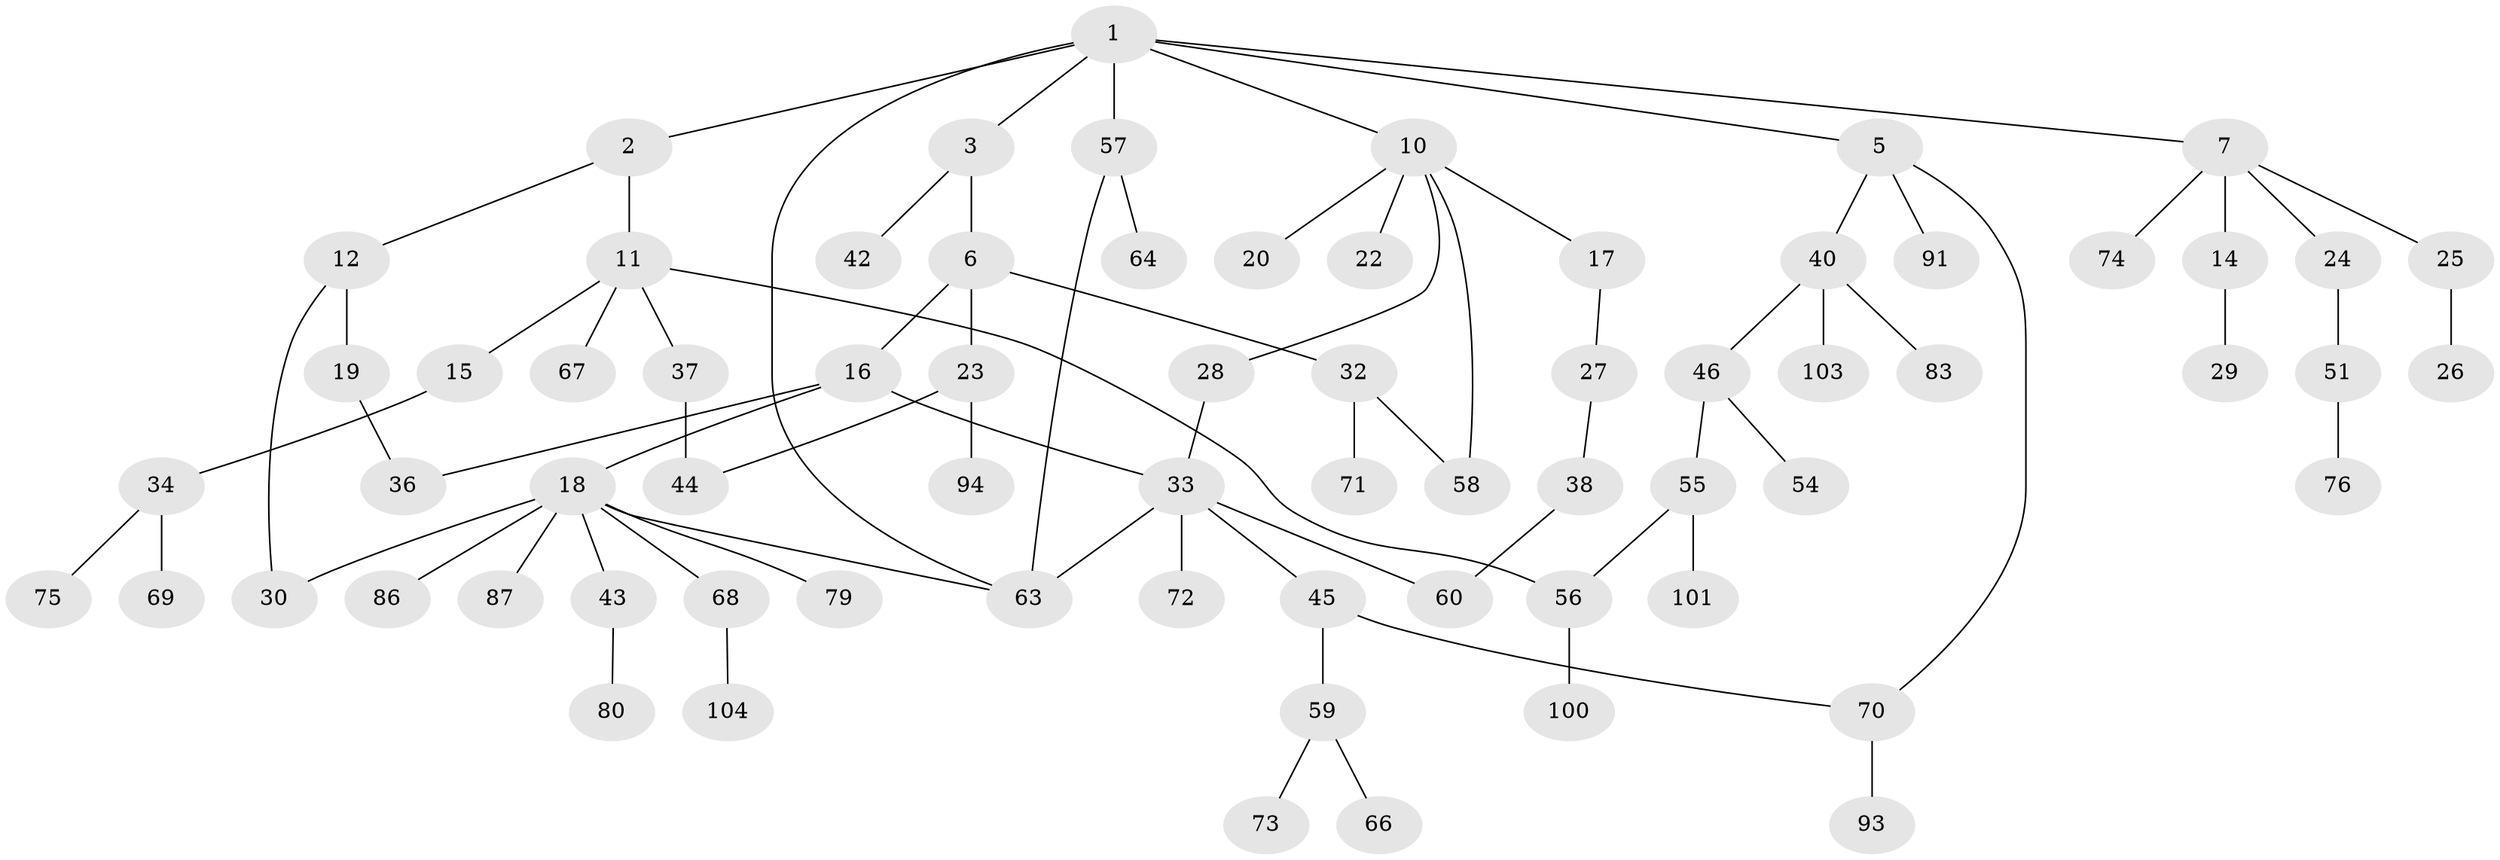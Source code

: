 // original degree distribution, {8: 0.009615384615384616, 3: 0.21153846153846154, 2: 0.2980769230769231, 4: 0.0673076923076923, 6: 0.009615384615384616, 5: 0.038461538461538464, 1: 0.36538461538461536}
// Generated by graph-tools (version 1.1) at 2025/41/03/06/25 10:41:27]
// undirected, 70 vertices, 80 edges
graph export_dot {
graph [start="1"]
  node [color=gray90,style=filled];
  1 [super="+50"];
  2 [super="+4"];
  3;
  5 [super="+9"];
  6 [super="+8"];
  7 [super="+39"];
  10 [super="+13"];
  11 [super="+35"];
  12;
  14 [super="+88"];
  15;
  16;
  17;
  18 [super="+21"];
  19;
  20;
  22;
  23 [super="+98"];
  24;
  25;
  26 [super="+41"];
  27 [super="+77"];
  28;
  29;
  30 [super="+31"];
  32;
  33 [super="+48"];
  34 [super="+49"];
  36 [super="+90"];
  37 [super="+89"];
  38 [super="+52"];
  40 [super="+53"];
  42;
  43 [super="+47"];
  44 [super="+65"];
  45;
  46;
  51 [super="+82"];
  54 [super="+61"];
  55 [super="+92"];
  56 [super="+95"];
  57 [super="+78"];
  58;
  59 [super="+62"];
  60;
  63 [super="+81"];
  64;
  66;
  67;
  68 [super="+102"];
  69 [super="+84"];
  70;
  71;
  72;
  73 [super="+85"];
  74;
  75;
  76 [super="+97"];
  79;
  80;
  83;
  86 [super="+96"];
  87;
  91;
  93 [super="+99"];
  94;
  100;
  101;
  103;
  104;
  1 -- 2;
  1 -- 3;
  1 -- 5;
  1 -- 7;
  1 -- 10;
  1 -- 57;
  1 -- 63;
  2 -- 12;
  2 -- 11;
  3 -- 6;
  3 -- 42;
  5 -- 40;
  5 -- 70;
  5 -- 91;
  6 -- 16;
  6 -- 32;
  6 -- 23;
  7 -- 14;
  7 -- 24;
  7 -- 25;
  7 -- 74;
  10 -- 20;
  10 -- 22;
  10 -- 17;
  10 -- 58;
  10 -- 28;
  11 -- 15;
  11 -- 37;
  11 -- 56;
  11 -- 67;
  12 -- 19;
  12 -- 30;
  14 -- 29;
  15 -- 34;
  16 -- 18;
  16 -- 33;
  16 -- 36;
  17 -- 27;
  18 -- 86;
  18 -- 87;
  18 -- 30;
  18 -- 68;
  18 -- 43;
  18 -- 79;
  18 -- 63;
  19 -- 36;
  23 -- 94;
  23 -- 44;
  24 -- 51;
  25 -- 26;
  27 -- 38;
  28 -- 33;
  32 -- 58;
  32 -- 71;
  33 -- 45;
  33 -- 63;
  33 -- 72;
  33 -- 60;
  34 -- 69;
  34 -- 75;
  37 -- 44;
  38 -- 60;
  40 -- 46;
  40 -- 83;
  40 -- 103;
  43 -- 80;
  45 -- 59;
  45 -- 70;
  46 -- 54;
  46 -- 55;
  51 -- 76;
  55 -- 101;
  55 -- 56;
  56 -- 100;
  57 -- 64;
  57 -- 63;
  59 -- 66;
  59 -- 73;
  68 -- 104;
  70 -- 93;
}
